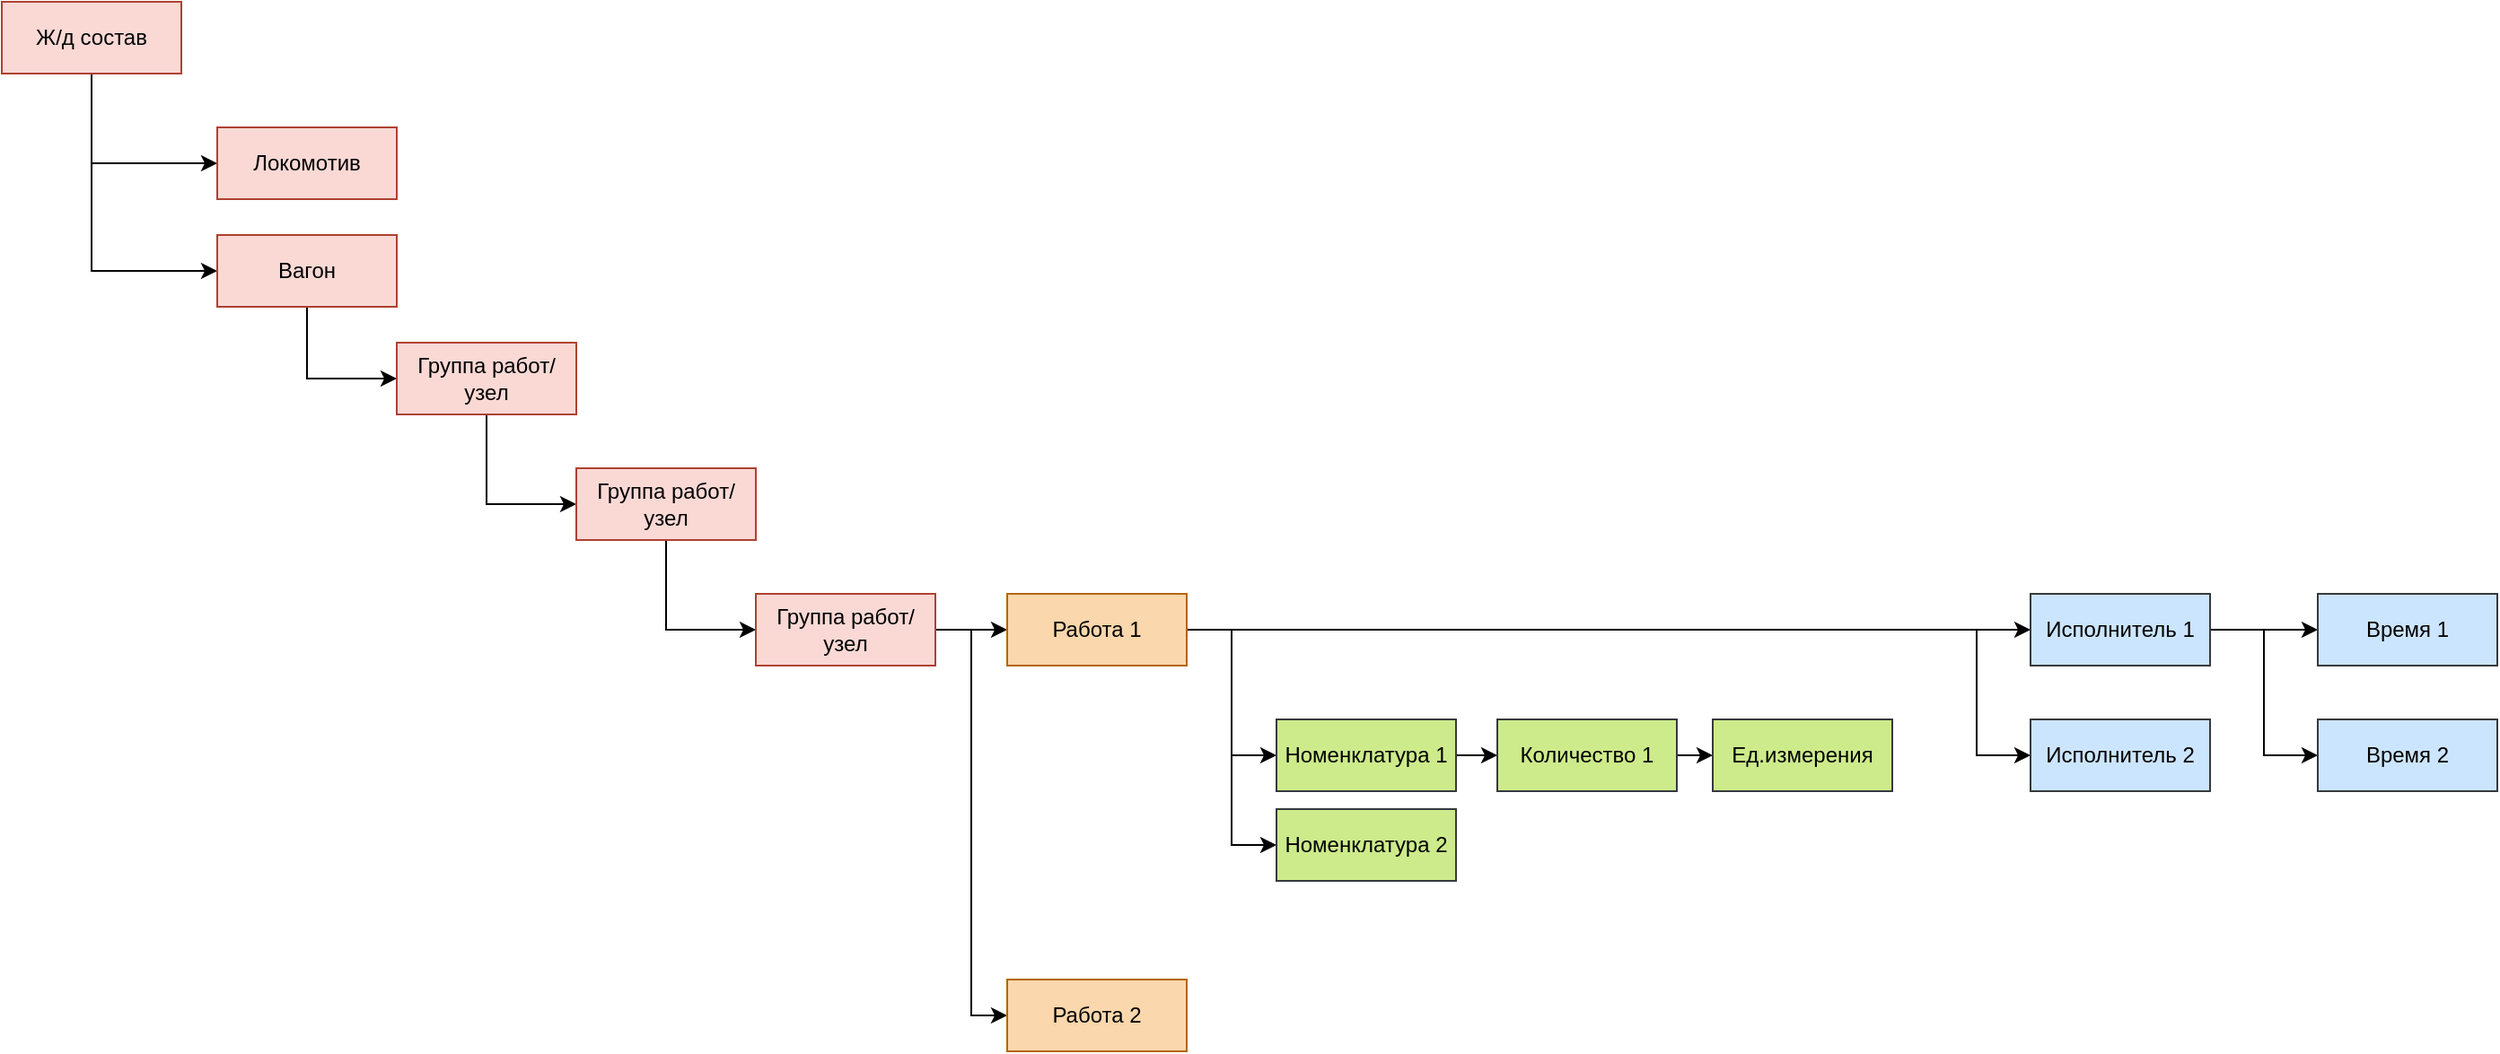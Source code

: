 <mxfile version="20.2.3" type="github">
  <diagram id="GrWE2Psl_xKM9PaNgSW3" name="Страница 1">
    <mxGraphModel dx="1422" dy="780" grid="1" gridSize="10" guides="1" tooltips="1" connect="1" arrows="1" fold="1" page="1" pageScale="1" pageWidth="827" pageHeight="1169" math="0" shadow="0">
      <root>
        <mxCell id="0" />
        <mxCell id="1" parent="0" />
        <mxCell id="vAgMHYeJaTHJdPhRfUQr-17" style="edgeStyle=orthogonalEdgeStyle;rounded=0;orthogonalLoop=1;jettySize=auto;html=1;entryX=0;entryY=0.5;entryDx=0;entryDy=0;exitX=0.5;exitY=1;exitDx=0;exitDy=0;" edge="1" parent="1" source="vAgMHYeJaTHJdPhRfUQr-1" target="vAgMHYeJaTHJdPhRfUQr-2">
          <mxGeometry relative="1" as="geometry" />
        </mxCell>
        <mxCell id="vAgMHYeJaTHJdPhRfUQr-18" style="edgeStyle=orthogonalEdgeStyle;rounded=0;orthogonalLoop=1;jettySize=auto;html=1;exitX=0.5;exitY=1;exitDx=0;exitDy=0;entryX=0;entryY=0.5;entryDx=0;entryDy=0;" edge="1" parent="1" source="vAgMHYeJaTHJdPhRfUQr-1" target="vAgMHYeJaTHJdPhRfUQr-3">
          <mxGeometry relative="1" as="geometry" />
        </mxCell>
        <mxCell id="vAgMHYeJaTHJdPhRfUQr-1" value="Ж/д состав" style="whiteSpace=wrap;html=1;align=center;fillColor=#fad9d5;strokeColor=#ae4132;" vertex="1" parent="1">
          <mxGeometry x="40" y="40" width="100" height="40" as="geometry" />
        </mxCell>
        <mxCell id="vAgMHYeJaTHJdPhRfUQr-2" value="Локомотив" style="whiteSpace=wrap;html=1;align=center;fillColor=#fad9d5;strokeColor=#ae4132;" vertex="1" parent="1">
          <mxGeometry x="160" y="110" width="100" height="40" as="geometry" />
        </mxCell>
        <mxCell id="vAgMHYeJaTHJdPhRfUQr-19" style="edgeStyle=orthogonalEdgeStyle;rounded=0;orthogonalLoop=1;jettySize=auto;html=1;exitX=0.5;exitY=1;exitDx=0;exitDy=0;entryX=0;entryY=0.5;entryDx=0;entryDy=0;" edge="1" parent="1" source="vAgMHYeJaTHJdPhRfUQr-3" target="vAgMHYeJaTHJdPhRfUQr-4">
          <mxGeometry relative="1" as="geometry" />
        </mxCell>
        <mxCell id="vAgMHYeJaTHJdPhRfUQr-3" value="Вагон" style="whiteSpace=wrap;html=1;align=center;fillColor=#fad9d5;strokeColor=#ae4132;" vertex="1" parent="1">
          <mxGeometry x="160" y="170" width="100" height="40" as="geometry" />
        </mxCell>
        <mxCell id="vAgMHYeJaTHJdPhRfUQr-20" style="edgeStyle=orthogonalEdgeStyle;rounded=0;orthogonalLoop=1;jettySize=auto;html=1;exitX=0.5;exitY=1;exitDx=0;exitDy=0;entryX=0;entryY=0.5;entryDx=0;entryDy=0;" edge="1" parent="1" source="vAgMHYeJaTHJdPhRfUQr-4" target="vAgMHYeJaTHJdPhRfUQr-5">
          <mxGeometry relative="1" as="geometry" />
        </mxCell>
        <mxCell id="vAgMHYeJaTHJdPhRfUQr-4" value="Группа работ/узел" style="whiteSpace=wrap;html=1;align=center;fillColor=#fad9d5;strokeColor=#ae4132;" vertex="1" parent="1">
          <mxGeometry x="260" y="230" width="100" height="40" as="geometry" />
        </mxCell>
        <mxCell id="vAgMHYeJaTHJdPhRfUQr-21" style="edgeStyle=orthogonalEdgeStyle;rounded=0;orthogonalLoop=1;jettySize=auto;html=1;exitX=0.5;exitY=1;exitDx=0;exitDy=0;entryX=0;entryY=0.5;entryDx=0;entryDy=0;" edge="1" parent="1" source="vAgMHYeJaTHJdPhRfUQr-5" target="vAgMHYeJaTHJdPhRfUQr-6">
          <mxGeometry relative="1" as="geometry" />
        </mxCell>
        <mxCell id="vAgMHYeJaTHJdPhRfUQr-5" value="Группа работ/узел" style="whiteSpace=wrap;html=1;align=center;fillColor=#fad9d5;strokeColor=#ae4132;" vertex="1" parent="1">
          <mxGeometry x="360" y="300" width="100" height="40" as="geometry" />
        </mxCell>
        <mxCell id="vAgMHYeJaTHJdPhRfUQr-31" style="edgeStyle=orthogonalEdgeStyle;rounded=0;orthogonalLoop=1;jettySize=auto;html=1;exitX=1;exitY=0.5;exitDx=0;exitDy=0;entryX=0;entryY=0.5;entryDx=0;entryDy=0;" edge="1" parent="1" source="vAgMHYeJaTHJdPhRfUQr-6" target="vAgMHYeJaTHJdPhRfUQr-7">
          <mxGeometry relative="1" as="geometry" />
        </mxCell>
        <mxCell id="vAgMHYeJaTHJdPhRfUQr-32" style="edgeStyle=orthogonalEdgeStyle;rounded=0;orthogonalLoop=1;jettySize=auto;html=1;exitX=1;exitY=0.5;exitDx=0;exitDy=0;entryX=0;entryY=0.5;entryDx=0;entryDy=0;" edge="1" parent="1" source="vAgMHYeJaTHJdPhRfUQr-6" target="vAgMHYeJaTHJdPhRfUQr-8">
          <mxGeometry relative="1" as="geometry" />
        </mxCell>
        <mxCell id="vAgMHYeJaTHJdPhRfUQr-6" value="Группа работ/узел" style="whiteSpace=wrap;html=1;align=center;fillColor=#fad9d5;strokeColor=#ae4132;" vertex="1" parent="1">
          <mxGeometry x="460" y="370" width="100" height="40" as="geometry" />
        </mxCell>
        <mxCell id="vAgMHYeJaTHJdPhRfUQr-23" style="edgeStyle=orthogonalEdgeStyle;rounded=0;orthogonalLoop=1;jettySize=auto;html=1;exitX=1;exitY=0.5;exitDx=0;exitDy=0;entryX=0;entryY=0.5;entryDx=0;entryDy=0;" edge="1" parent="1" source="vAgMHYeJaTHJdPhRfUQr-7" target="vAgMHYeJaTHJdPhRfUQr-13">
          <mxGeometry relative="1" as="geometry" />
        </mxCell>
        <mxCell id="vAgMHYeJaTHJdPhRfUQr-24" style="edgeStyle=orthogonalEdgeStyle;rounded=0;orthogonalLoop=1;jettySize=auto;html=1;exitX=1;exitY=0.5;exitDx=0;exitDy=0;entryX=0;entryY=0.5;entryDx=0;entryDy=0;" edge="1" parent="1" source="vAgMHYeJaTHJdPhRfUQr-7" target="vAgMHYeJaTHJdPhRfUQr-14">
          <mxGeometry relative="1" as="geometry">
            <Array as="points">
              <mxPoint x="1140" y="390" />
              <mxPoint x="1140" y="460" />
            </Array>
          </mxGeometry>
        </mxCell>
        <mxCell id="vAgMHYeJaTHJdPhRfUQr-25" style="edgeStyle=orthogonalEdgeStyle;rounded=0;orthogonalLoop=1;jettySize=auto;html=1;exitX=1;exitY=0.5;exitDx=0;exitDy=0;entryX=0;entryY=0.5;entryDx=0;entryDy=0;" edge="1" parent="1" source="vAgMHYeJaTHJdPhRfUQr-7" target="vAgMHYeJaTHJdPhRfUQr-9">
          <mxGeometry relative="1" as="geometry" />
        </mxCell>
        <mxCell id="vAgMHYeJaTHJdPhRfUQr-33" style="edgeStyle=orthogonalEdgeStyle;rounded=0;orthogonalLoop=1;jettySize=auto;html=1;exitX=1;exitY=0.5;exitDx=0;exitDy=0;entryX=0;entryY=0.5;entryDx=0;entryDy=0;" edge="1" parent="1" source="vAgMHYeJaTHJdPhRfUQr-7" target="vAgMHYeJaTHJdPhRfUQr-10">
          <mxGeometry relative="1" as="geometry" />
        </mxCell>
        <mxCell id="vAgMHYeJaTHJdPhRfUQr-7" value="Работа 1" style="whiteSpace=wrap;html=1;align=center;fillColor=#fad7ac;strokeColor=#b46504;" vertex="1" parent="1">
          <mxGeometry x="600" y="370" width="100" height="40" as="geometry" />
        </mxCell>
        <mxCell id="vAgMHYeJaTHJdPhRfUQr-8" value="Работа 2" style="whiteSpace=wrap;html=1;align=center;fillColor=#fad7ac;strokeColor=#b46504;" vertex="1" parent="1">
          <mxGeometry x="600" y="585" width="100" height="40" as="geometry" />
        </mxCell>
        <mxCell id="vAgMHYeJaTHJdPhRfUQr-26" style="edgeStyle=orthogonalEdgeStyle;rounded=0;orthogonalLoop=1;jettySize=auto;html=1;exitX=1;exitY=0.5;exitDx=0;exitDy=0;entryX=0;entryY=0.5;entryDx=0;entryDy=0;" edge="1" parent="1" source="vAgMHYeJaTHJdPhRfUQr-9" target="vAgMHYeJaTHJdPhRfUQr-11">
          <mxGeometry relative="1" as="geometry" />
        </mxCell>
        <mxCell id="vAgMHYeJaTHJdPhRfUQr-9" value="Номенклатура 1" style="whiteSpace=wrap;html=1;align=center;fillColor=#cdeb8b;strokeColor=#36393d;" vertex="1" parent="1">
          <mxGeometry x="750" y="440" width="100" height="40" as="geometry" />
        </mxCell>
        <mxCell id="vAgMHYeJaTHJdPhRfUQr-10" value="Номенклатура 2" style="whiteSpace=wrap;html=1;align=center;fillColor=#cdeb8b;strokeColor=#36393d;" vertex="1" parent="1">
          <mxGeometry x="750" y="490" width="100" height="40" as="geometry" />
        </mxCell>
        <mxCell id="vAgMHYeJaTHJdPhRfUQr-27" style="edgeStyle=orthogonalEdgeStyle;rounded=0;orthogonalLoop=1;jettySize=auto;html=1;exitX=1;exitY=0.5;exitDx=0;exitDy=0;entryX=0;entryY=0.5;entryDx=0;entryDy=0;" edge="1" parent="1" source="vAgMHYeJaTHJdPhRfUQr-11" target="vAgMHYeJaTHJdPhRfUQr-12">
          <mxGeometry relative="1" as="geometry" />
        </mxCell>
        <mxCell id="vAgMHYeJaTHJdPhRfUQr-11" value="Количество 1" style="whiteSpace=wrap;html=1;align=center;fillColor=#cdeb8b;strokeColor=#36393d;" vertex="1" parent="1">
          <mxGeometry x="873" y="440" width="100" height="40" as="geometry" />
        </mxCell>
        <mxCell id="vAgMHYeJaTHJdPhRfUQr-12" value="Ед.измерения" style="whiteSpace=wrap;html=1;align=center;fillColor=#cdeb8b;strokeColor=#36393d;" vertex="1" parent="1">
          <mxGeometry x="993" y="440" width="100" height="40" as="geometry" />
        </mxCell>
        <mxCell id="vAgMHYeJaTHJdPhRfUQr-28" style="edgeStyle=orthogonalEdgeStyle;rounded=0;orthogonalLoop=1;jettySize=auto;html=1;exitX=1;exitY=0.5;exitDx=0;exitDy=0;entryX=0;entryY=0.5;entryDx=0;entryDy=0;" edge="1" parent="1" source="vAgMHYeJaTHJdPhRfUQr-13" target="vAgMHYeJaTHJdPhRfUQr-15">
          <mxGeometry relative="1" as="geometry" />
        </mxCell>
        <mxCell id="vAgMHYeJaTHJdPhRfUQr-29" style="edgeStyle=orthogonalEdgeStyle;rounded=0;orthogonalLoop=1;jettySize=auto;html=1;exitX=1;exitY=0.5;exitDx=0;exitDy=0;entryX=0;entryY=0.5;entryDx=0;entryDy=0;" edge="1" parent="1" source="vAgMHYeJaTHJdPhRfUQr-13" target="vAgMHYeJaTHJdPhRfUQr-16">
          <mxGeometry relative="1" as="geometry" />
        </mxCell>
        <mxCell id="vAgMHYeJaTHJdPhRfUQr-13" value="Исполнитель 1" style="whiteSpace=wrap;html=1;align=center;fillColor=#cce5ff;strokeColor=#36393d;" vertex="1" parent="1">
          <mxGeometry x="1170" y="370" width="100" height="40" as="geometry" />
        </mxCell>
        <mxCell id="vAgMHYeJaTHJdPhRfUQr-14" value="Исполнитель 2" style="whiteSpace=wrap;html=1;align=center;fillColor=#cce5ff;strokeColor=#36393d;" vertex="1" parent="1">
          <mxGeometry x="1170" y="440" width="100" height="40" as="geometry" />
        </mxCell>
        <mxCell id="vAgMHYeJaTHJdPhRfUQr-15" value="Время 1" style="whiteSpace=wrap;html=1;align=center;fillColor=#cce5ff;strokeColor=#36393d;" vertex="1" parent="1">
          <mxGeometry x="1330" y="370" width="100" height="40" as="geometry" />
        </mxCell>
        <mxCell id="vAgMHYeJaTHJdPhRfUQr-16" value="Время 2" style="whiteSpace=wrap;html=1;align=center;fillColor=#cce5ff;strokeColor=#36393d;" vertex="1" parent="1">
          <mxGeometry x="1330" y="440" width="100" height="40" as="geometry" />
        </mxCell>
      </root>
    </mxGraphModel>
  </diagram>
</mxfile>
